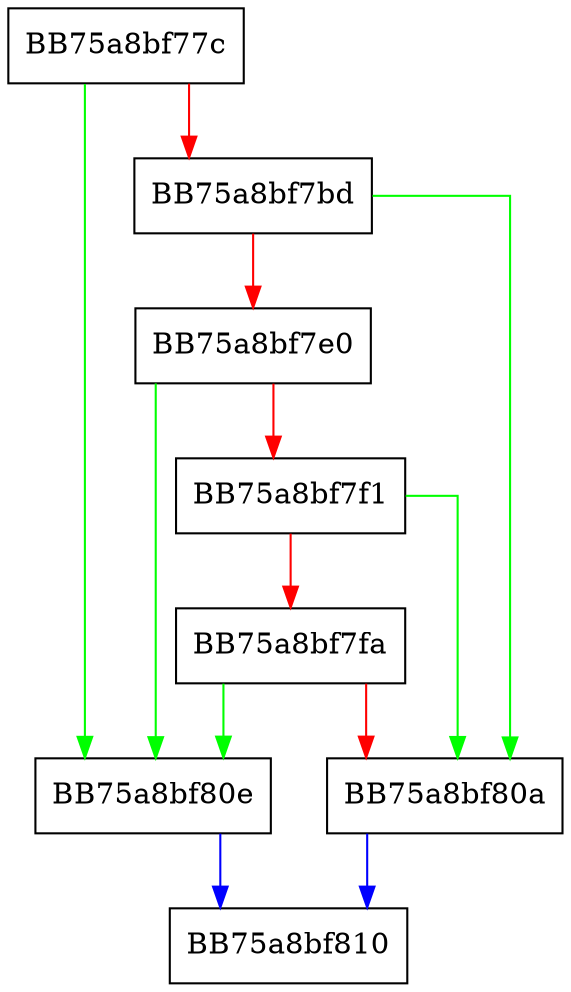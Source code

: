 digraph try_convert {
  node [shape="box"];
  graph [splines=ortho];
  BB75a8bf77c -> BB75a8bf80e [color="green"];
  BB75a8bf77c -> BB75a8bf7bd [color="red"];
  BB75a8bf7bd -> BB75a8bf80a [color="green"];
  BB75a8bf7bd -> BB75a8bf7e0 [color="red"];
  BB75a8bf7e0 -> BB75a8bf80e [color="green"];
  BB75a8bf7e0 -> BB75a8bf7f1 [color="red"];
  BB75a8bf7f1 -> BB75a8bf80a [color="green"];
  BB75a8bf7f1 -> BB75a8bf7fa [color="red"];
  BB75a8bf7fa -> BB75a8bf80e [color="green"];
  BB75a8bf7fa -> BB75a8bf80a [color="red"];
  BB75a8bf80a -> BB75a8bf810 [color="blue"];
  BB75a8bf80e -> BB75a8bf810 [color="blue"];
}